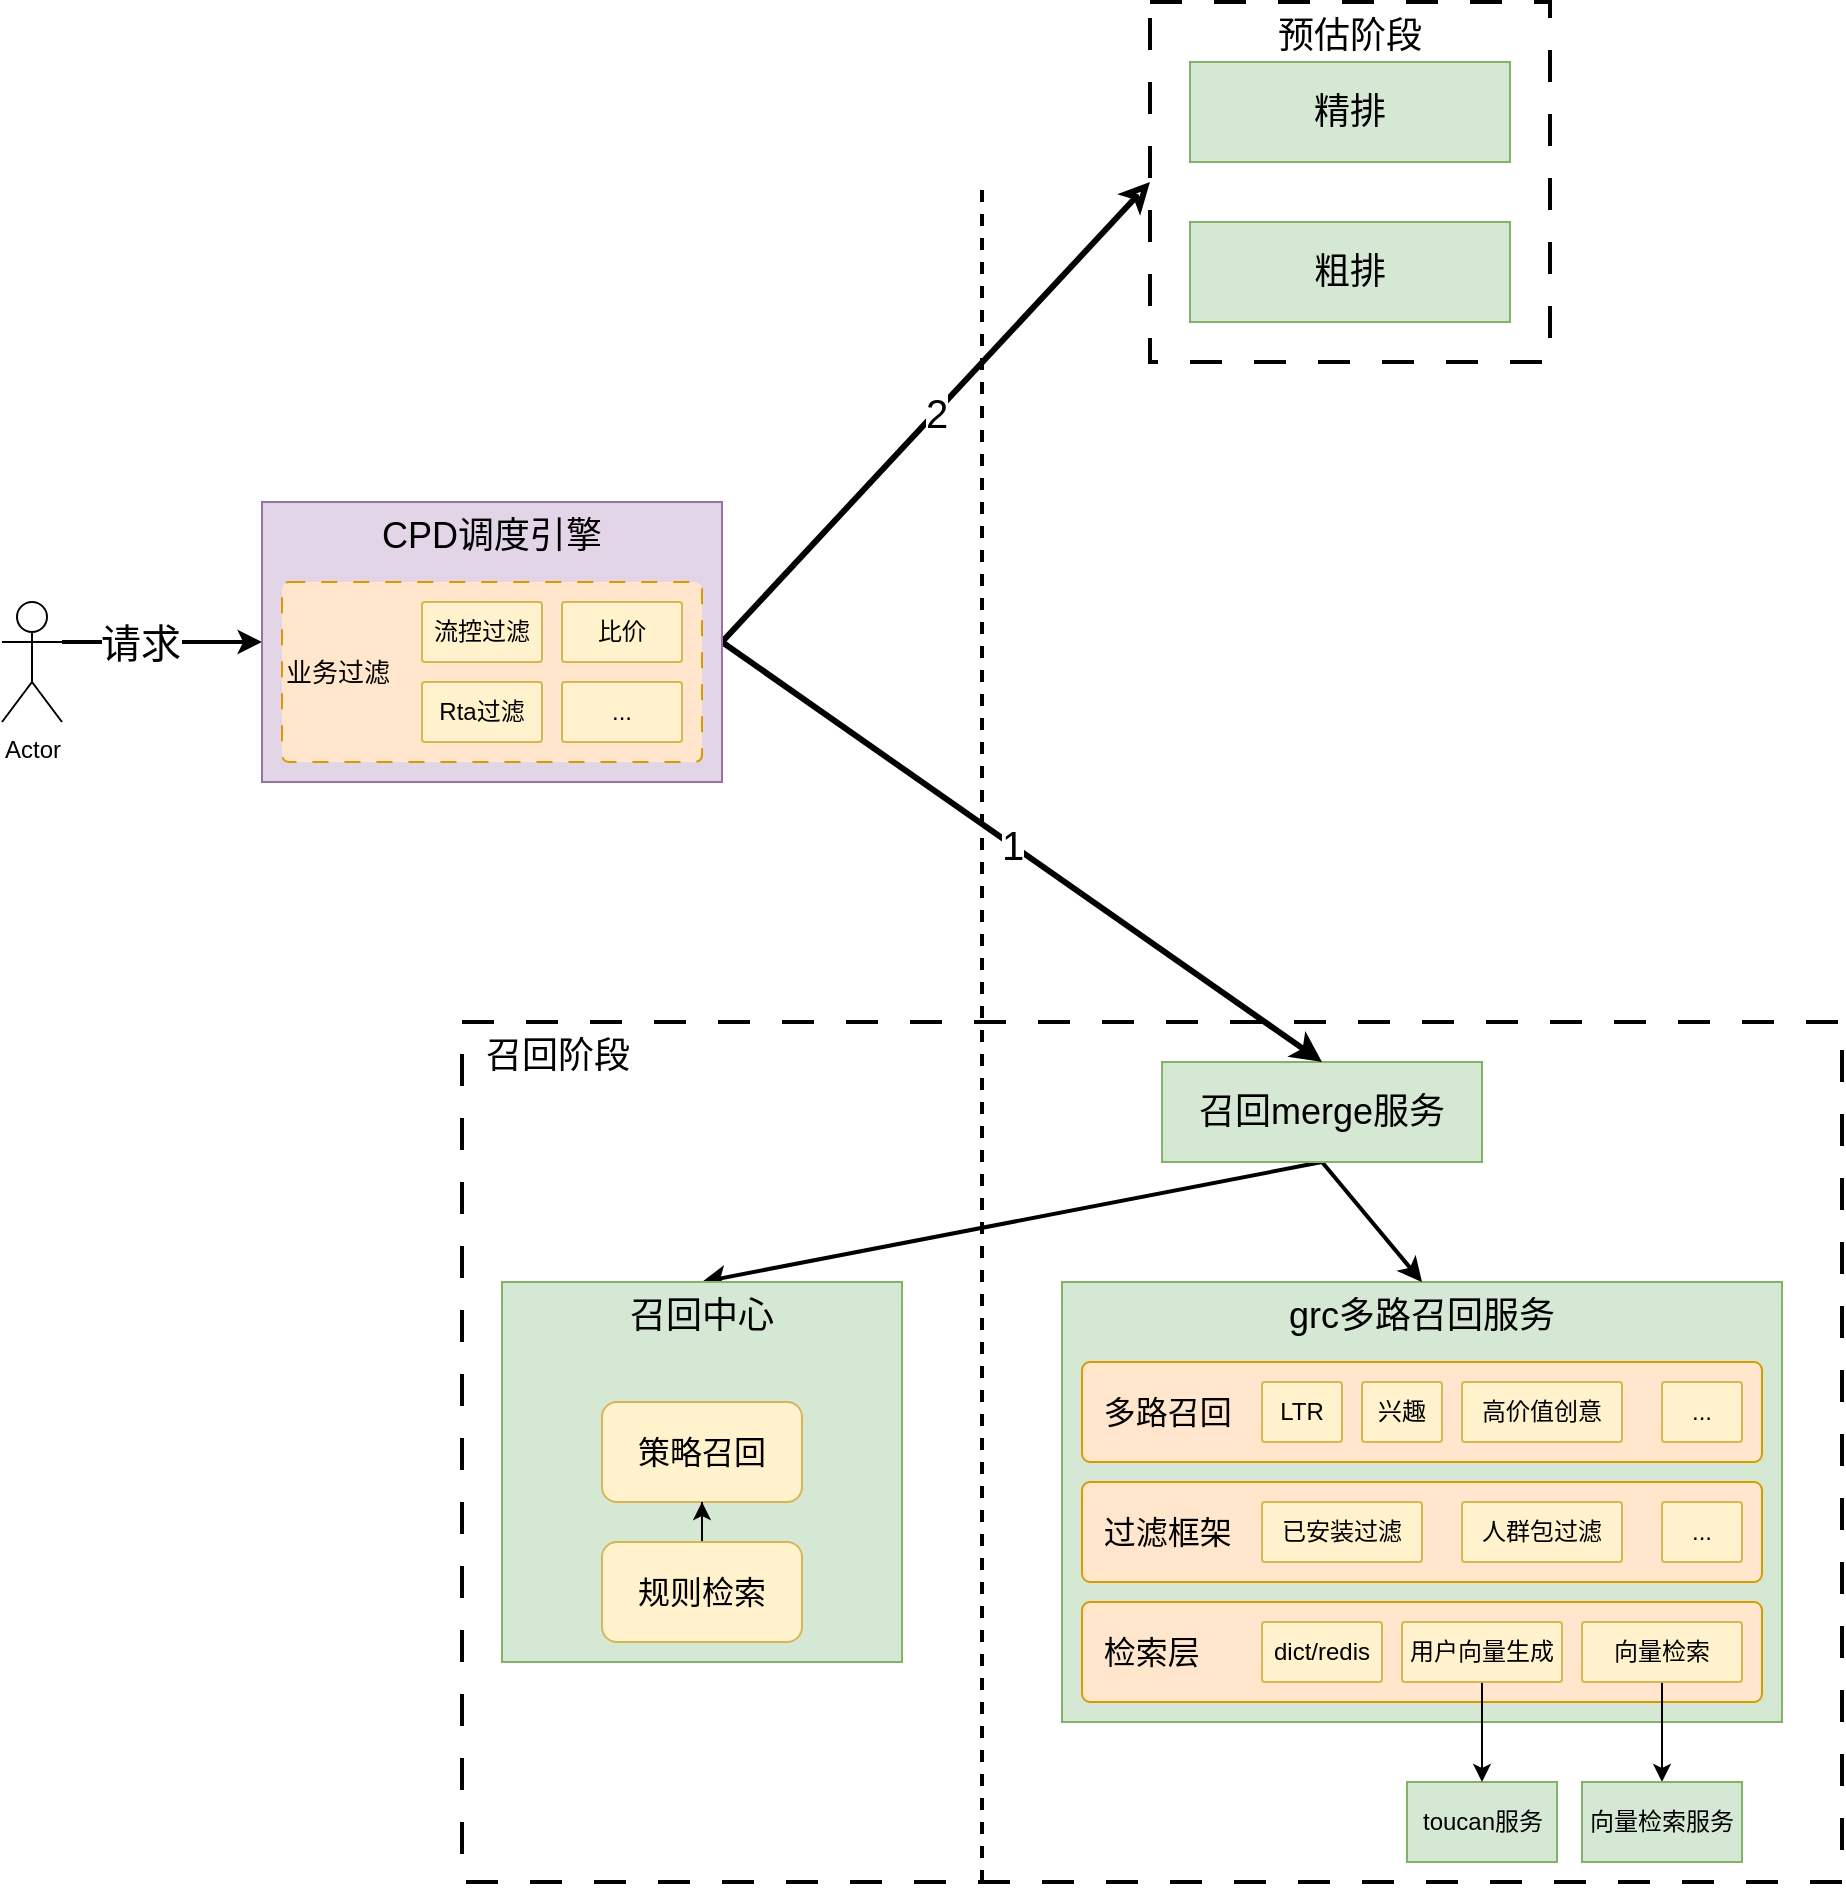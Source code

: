 <mxfile version="26.0.14">
  <diagram name="第 1 页" id="UpV-yNfUBxlwD3jQnrO_">
    <mxGraphModel dx="2417" dy="2234" grid="1" gridSize="10" guides="1" tooltips="1" connect="1" arrows="1" fold="1" page="1" pageScale="1" pageWidth="827" pageHeight="1169" math="0" shadow="0">
      <root>
        <mxCell id="0" />
        <mxCell id="1" parent="0" />
        <mxCell id="-V7APzMfy5BBLIjB0evS-57" value="&lt;font style=&quot;font-size: 18px;&quot;&gt;&amp;nbsp; 召回阶段&lt;/font&gt;" style="rounded=0;whiteSpace=wrap;html=1;dashed=1;dashPattern=8 8;strokeWidth=2;align=left;verticalAlign=top;" vertex="1" parent="1">
          <mxGeometry x="70" y="90" width="690" height="430" as="geometry" />
        </mxCell>
        <mxCell id="-V7APzMfy5BBLIjB0evS-1" value="&lt;font style=&quot;font-size: 18px;&quot;&gt;grc多路召回服务&lt;/font&gt;" style="rounded=0;whiteSpace=wrap;html=1;verticalAlign=top;fillColor=#d5e8d4;strokeColor=#82b366;" vertex="1" parent="1">
          <mxGeometry x="370" y="220" width="360" height="220" as="geometry" />
        </mxCell>
        <mxCell id="-V7APzMfy5BBLIjB0evS-6" value="&lt;font style=&quot;font-size: 16px;&quot;&gt;&amp;nbsp; 多路召回&lt;/font&gt;" style="rounded=1;whiteSpace=wrap;html=1;arcSize=8;verticalAlign=middle;fillColor=#ffe6cc;strokeColor=#d79b00;align=left;" vertex="1" parent="1">
          <mxGeometry x="380" y="260" width="340" height="50" as="geometry" />
        </mxCell>
        <mxCell id="-V7APzMfy5BBLIjB0evS-7" value="&lt;font style=&quot;font-size: 16px;&quot;&gt;&amp;nbsp; 过滤框架&lt;/font&gt;" style="rounded=1;whiteSpace=wrap;html=1;arcSize=8;verticalAlign=middle;fillColor=#ffe6cc;strokeColor=#d79b00;align=left;" vertex="1" parent="1">
          <mxGeometry x="380" y="320" width="340" height="50" as="geometry" />
        </mxCell>
        <mxCell id="-V7APzMfy5BBLIjB0evS-8" value="已安装过滤" style="rounded=1;whiteSpace=wrap;html=1;arcSize=5;fillColor=#fff2cc;strokeColor=#d6b656;" vertex="1" parent="1">
          <mxGeometry x="470" y="330" width="80" height="30" as="geometry" />
        </mxCell>
        <mxCell id="-V7APzMfy5BBLIjB0evS-9" value="人群包过滤" style="rounded=1;whiteSpace=wrap;html=1;arcSize=5;fillColor=#fff2cc;strokeColor=#d6b656;" vertex="1" parent="1">
          <mxGeometry x="570" y="330" width="80" height="30" as="geometry" />
        </mxCell>
        <mxCell id="-V7APzMfy5BBLIjB0evS-10" value="..." style="rounded=1;whiteSpace=wrap;html=1;arcSize=5;fillColor=#fff2cc;strokeColor=#d6b656;" vertex="1" parent="1">
          <mxGeometry x="670" y="330" width="40" height="30" as="geometry" />
        </mxCell>
        <mxCell id="-V7APzMfy5BBLIjB0evS-12" value="LTR" style="rounded=1;whiteSpace=wrap;html=1;arcSize=5;fillColor=#fff2cc;strokeColor=#d6b656;" vertex="1" parent="1">
          <mxGeometry x="470" y="270" width="40" height="30" as="geometry" />
        </mxCell>
        <mxCell id="-V7APzMfy5BBLIjB0evS-13" value="兴趣" style="rounded=1;whiteSpace=wrap;html=1;arcSize=5;fillColor=#fff2cc;strokeColor=#d6b656;" vertex="1" parent="1">
          <mxGeometry x="520" y="270" width="40" height="30" as="geometry" />
        </mxCell>
        <mxCell id="-V7APzMfy5BBLIjB0evS-14" value="高价值创意" style="rounded=1;whiteSpace=wrap;html=1;arcSize=5;fillColor=#fff2cc;strokeColor=#d6b656;" vertex="1" parent="1">
          <mxGeometry x="570" y="270" width="80" height="30" as="geometry" />
        </mxCell>
        <mxCell id="-V7APzMfy5BBLIjB0evS-15" value="..." style="rounded=1;whiteSpace=wrap;html=1;arcSize=5;fillColor=#fff2cc;strokeColor=#d6b656;" vertex="1" parent="1">
          <mxGeometry x="670" y="270" width="40" height="30" as="geometry" />
        </mxCell>
        <mxCell id="-V7APzMfy5BBLIjB0evS-16" value="&lt;font style=&quot;font-size: 16px;&quot;&gt;&amp;nbsp; 检索层&lt;/font&gt;" style="rounded=1;whiteSpace=wrap;html=1;arcSize=8;verticalAlign=middle;fillColor=#ffe6cc;strokeColor=#d79b00;align=left;" vertex="1" parent="1">
          <mxGeometry x="380" y="380" width="340" height="50" as="geometry" />
        </mxCell>
        <mxCell id="-V7APzMfy5BBLIjB0evS-26" style="edgeStyle=orthogonalEdgeStyle;rounded=0;orthogonalLoop=1;jettySize=auto;html=1;exitX=0.5;exitY=1;exitDx=0;exitDy=0;entryX=0.5;entryY=0;entryDx=0;entryDy=0;" edge="1" parent="1" source="-V7APzMfy5BBLIjB0evS-17" target="-V7APzMfy5BBLIjB0evS-19">
          <mxGeometry relative="1" as="geometry" />
        </mxCell>
        <mxCell id="-V7APzMfy5BBLIjB0evS-17" value="向量检索" style="rounded=1;whiteSpace=wrap;html=1;arcSize=5;fillColor=#fff2cc;strokeColor=#d6b656;" vertex="1" parent="1">
          <mxGeometry x="630" y="390" width="80" height="30" as="geometry" />
        </mxCell>
        <mxCell id="-V7APzMfy5BBLIjB0evS-19" value="向量检索服务" style="rounded=0;whiteSpace=wrap;html=1;fillColor=#d5e8d4;strokeColor=#82b366;" vertex="1" parent="1">
          <mxGeometry x="630" y="470" width="80" height="40" as="geometry" />
        </mxCell>
        <mxCell id="-V7APzMfy5BBLIjB0evS-20" value="toucan服务" style="rounded=0;whiteSpace=wrap;html=1;fillColor=#d5e8d4;strokeColor=#82b366;" vertex="1" parent="1">
          <mxGeometry x="542.5" y="470" width="75" height="40" as="geometry" />
        </mxCell>
        <mxCell id="-V7APzMfy5BBLIjB0evS-25" style="edgeStyle=orthogonalEdgeStyle;rounded=0;orthogonalLoop=1;jettySize=auto;html=1;exitX=0.5;exitY=1;exitDx=0;exitDy=0;entryX=0.5;entryY=0;entryDx=0;entryDy=0;" edge="1" parent="1" source="-V7APzMfy5BBLIjB0evS-22" target="-V7APzMfy5BBLIjB0evS-20">
          <mxGeometry relative="1" as="geometry" />
        </mxCell>
        <mxCell id="-V7APzMfy5BBLIjB0evS-22" value="用户向量生成" style="rounded=1;whiteSpace=wrap;html=1;arcSize=5;fillColor=#fff2cc;strokeColor=#d6b656;" vertex="1" parent="1">
          <mxGeometry x="540" y="390" width="80" height="30" as="geometry" />
        </mxCell>
        <mxCell id="-V7APzMfy5BBLIjB0evS-23" value="dict/redis" style="rounded=1;whiteSpace=wrap;html=1;arcSize=5;fillColor=#fff2cc;strokeColor=#d6b656;" vertex="1" parent="1">
          <mxGeometry x="470" y="390" width="60" height="30" as="geometry" />
        </mxCell>
        <mxCell id="-V7APzMfy5BBLIjB0evS-27" style="rounded=0;orthogonalLoop=1;jettySize=auto;html=1;exitX=0.5;exitY=1;exitDx=0;exitDy=0;entryX=0.5;entryY=0;entryDx=0;entryDy=0;strokeWidth=2;" edge="1" parent="1" source="-V7APzMfy5BBLIjB0evS-24" target="-V7APzMfy5BBLIjB0evS-1">
          <mxGeometry relative="1" as="geometry" />
        </mxCell>
        <mxCell id="-V7APzMfy5BBLIjB0evS-28" style="rounded=0;orthogonalLoop=1;jettySize=auto;html=1;exitX=0.5;exitY=1;exitDx=0;exitDy=0;entryX=0.5;entryY=0;entryDx=0;entryDy=0;strokeWidth=2;" edge="1" parent="1" source="-V7APzMfy5BBLIjB0evS-24" target="-V7APzMfy5BBLIjB0evS-2">
          <mxGeometry relative="1" as="geometry" />
        </mxCell>
        <mxCell id="-V7APzMfy5BBLIjB0evS-24" value="&lt;span style=&quot;font-size: 18px;&quot;&gt;召回merge服务&lt;/span&gt;" style="rounded=0;whiteSpace=wrap;html=1;verticalAlign=middle;fillColor=#d5e8d4;strokeColor=#82b366;align=center;" vertex="1" parent="1">
          <mxGeometry x="420" y="110" width="160" height="50" as="geometry" />
        </mxCell>
        <mxCell id="-V7APzMfy5BBLIjB0evS-29" value="" style="group" vertex="1" connectable="0" parent="1">
          <mxGeometry x="90" y="220" width="200" height="190" as="geometry" />
        </mxCell>
        <mxCell id="-V7APzMfy5BBLIjB0evS-2" value="&lt;font style=&quot;font-size: 18px;&quot;&gt;召回中心&lt;/font&gt;" style="rounded=0;whiteSpace=wrap;html=1;verticalAlign=top;fillColor=#d5e8d4;strokeColor=#82b366;" vertex="1" parent="-V7APzMfy5BBLIjB0evS-29">
          <mxGeometry width="200" height="190" as="geometry" />
        </mxCell>
        <mxCell id="-V7APzMfy5BBLIjB0evS-3" value="策略召回" style="rounded=1;whiteSpace=wrap;html=1;fillColor=#fff2cc;strokeColor=#d6b656;fontSize=16;" vertex="1" parent="-V7APzMfy5BBLIjB0evS-29">
          <mxGeometry x="50" y="60" width="100" height="50" as="geometry" />
        </mxCell>
        <mxCell id="-V7APzMfy5BBLIjB0evS-5" style="edgeStyle=orthogonalEdgeStyle;rounded=0;orthogonalLoop=1;jettySize=auto;html=1;exitX=0.5;exitY=0;exitDx=0;exitDy=0;" edge="1" parent="-V7APzMfy5BBLIjB0evS-29" source="-V7APzMfy5BBLIjB0evS-4" target="-V7APzMfy5BBLIjB0evS-3">
          <mxGeometry relative="1" as="geometry" />
        </mxCell>
        <mxCell id="-V7APzMfy5BBLIjB0evS-4" value="规则检索" style="rounded=1;whiteSpace=wrap;html=1;fillColor=#fff2cc;strokeColor=#d6b656;fontSize=16;" vertex="1" parent="-V7APzMfy5BBLIjB0evS-29">
          <mxGeometry x="50" y="130" width="100" height="50" as="geometry" />
        </mxCell>
        <mxCell id="-V7APzMfy5BBLIjB0evS-38" style="rounded=0;orthogonalLoop=1;jettySize=auto;html=1;exitX=1;exitY=0.5;exitDx=0;exitDy=0;entryX=0.5;entryY=0;entryDx=0;entryDy=0;strokeWidth=3;" edge="1" parent="1" source="-V7APzMfy5BBLIjB0evS-30" target="-V7APzMfy5BBLIjB0evS-24">
          <mxGeometry relative="1" as="geometry" />
        </mxCell>
        <mxCell id="-V7APzMfy5BBLIjB0evS-39" value="&lt;font style=&quot;font-size: 20px;&quot;&gt;1&lt;/font&gt;" style="edgeLabel;html=1;align=center;verticalAlign=middle;resizable=0;points=[];" vertex="1" connectable="0" parent="-V7APzMfy5BBLIjB0evS-38">
          <mxGeometry x="-0.037" y="1" relative="1" as="geometry">
            <mxPoint as="offset" />
          </mxGeometry>
        </mxCell>
        <mxCell id="-V7APzMfy5BBLIjB0evS-40" value="" style="endArrow=none;html=1;rounded=0;strokeWidth=2;dashed=1;" edge="1" parent="1">
          <mxGeometry width="50" height="50" relative="1" as="geometry">
            <mxPoint x="330" y="520" as="sourcePoint" />
            <mxPoint x="330" y="-330" as="targetPoint" />
          </mxGeometry>
        </mxCell>
        <mxCell id="-V7APzMfy5BBLIjB0evS-51" value="&lt;font style=&quot;font-size: 20px;&quot;&gt;2&lt;/font&gt;" style="rounded=0;orthogonalLoop=1;jettySize=auto;html=1;exitX=0;exitY=0.5;exitDx=0;exitDy=0;entryX=1;entryY=0.5;entryDx=0;entryDy=0;startArrow=classic;startFill=0;endArrow=none;strokeWidth=3;" edge="1" parent="1" source="-V7APzMfy5BBLIjB0evS-47" target="-V7APzMfy5BBLIjB0evS-30">
          <mxGeometry relative="1" as="geometry" />
        </mxCell>
        <mxCell id="-V7APzMfy5BBLIjB0evS-62" style="rounded=0;orthogonalLoop=1;jettySize=auto;html=1;exitX=1;exitY=0.333;exitDx=0;exitDy=0;exitPerimeter=0;entryX=0;entryY=0.5;entryDx=0;entryDy=0;strokeWidth=2;" edge="1" parent="1" source="-V7APzMfy5BBLIjB0evS-52" target="-V7APzMfy5BBLIjB0evS-30">
          <mxGeometry relative="1" as="geometry" />
        </mxCell>
        <mxCell id="-V7APzMfy5BBLIjB0evS-63" value="&lt;font style=&quot;font-size: 20px;&quot;&gt;请求&lt;/font&gt;" style="edgeLabel;html=1;align=center;verticalAlign=middle;resizable=0;points=[];" vertex="1" connectable="0" parent="-V7APzMfy5BBLIjB0evS-62">
          <mxGeometry x="-0.234" relative="1" as="geometry">
            <mxPoint as="offset" />
          </mxGeometry>
        </mxCell>
        <mxCell id="-V7APzMfy5BBLIjB0evS-52" value="Actor" style="shape=umlActor;verticalLabelPosition=bottom;verticalAlign=top;html=1;outlineConnect=0;" vertex="1" parent="1">
          <mxGeometry x="-160" y="-120" width="30" height="60" as="geometry" />
        </mxCell>
        <mxCell id="-V7APzMfy5BBLIjB0evS-58" value="" style="group" vertex="1" connectable="0" parent="1">
          <mxGeometry x="414" y="-420" width="200" height="180" as="geometry" />
        </mxCell>
        <mxCell id="-V7APzMfy5BBLIjB0evS-47" value="&lt;font style=&quot;font-size: 18px;&quot;&gt;预估阶段&lt;/font&gt;" style="rounded=0;whiteSpace=wrap;html=1;dashed=1;dashPattern=8 8;verticalAlign=top;strokeWidth=2;" vertex="1" parent="-V7APzMfy5BBLIjB0evS-58">
          <mxGeometry width="200" height="180" as="geometry" />
        </mxCell>
        <mxCell id="-V7APzMfy5BBLIjB0evS-41" value="&lt;span style=&quot;font-size: 18px;&quot;&gt;粗排&lt;/span&gt;" style="rounded=0;whiteSpace=wrap;html=1;verticalAlign=middle;fillColor=#d5e8d4;strokeColor=#82b366;align=center;" vertex="1" parent="-V7APzMfy5BBLIjB0evS-58">
          <mxGeometry x="20" y="110" width="160" height="50" as="geometry" />
        </mxCell>
        <mxCell id="-V7APzMfy5BBLIjB0evS-42" value="&lt;span style=&quot;font-size: 18px;&quot;&gt;精排&lt;/span&gt;" style="rounded=0;whiteSpace=wrap;html=1;verticalAlign=middle;fillColor=#d5e8d4;strokeColor=#82b366;align=center;" vertex="1" parent="-V7APzMfy5BBLIjB0evS-58">
          <mxGeometry x="20" y="30" width="160" height="50" as="geometry" />
        </mxCell>
        <mxCell id="-V7APzMfy5BBLIjB0evS-59" value="" style="group" vertex="1" connectable="0" parent="1">
          <mxGeometry x="-30" y="-170" width="230" height="140" as="geometry" />
        </mxCell>
        <mxCell id="-V7APzMfy5BBLIjB0evS-30" value="&lt;span style=&quot;font-size: 18px;&quot;&gt;CPD调度引擎&lt;/span&gt;" style="rounded=0;whiteSpace=wrap;html=1;verticalAlign=top;fillColor=#e1d5e7;strokeColor=#9673a6;align=center;" vertex="1" parent="-V7APzMfy5BBLIjB0evS-59">
          <mxGeometry width="230" height="140" as="geometry" />
        </mxCell>
        <mxCell id="-V7APzMfy5BBLIjB0evS-31" value="&lt;font style=&quot;font-size: 13px;&quot;&gt;业务过滤&lt;/font&gt;" style="rounded=1;whiteSpace=wrap;html=1;arcSize=4;verticalAlign=middle;fillColor=#ffe6cc;strokeColor=#d79b00;align=left;dashed=1;dashPattern=8 8;" vertex="1" parent="-V7APzMfy5BBLIjB0evS-59">
          <mxGeometry x="10" y="40" width="210" height="90" as="geometry" />
        </mxCell>
        <mxCell id="-V7APzMfy5BBLIjB0evS-32" value="流控过滤" style="rounded=1;whiteSpace=wrap;html=1;arcSize=5;fillColor=#fff2cc;strokeColor=#d6b656;" vertex="1" parent="-V7APzMfy5BBLIjB0evS-59">
          <mxGeometry x="80" y="50" width="60" height="30" as="geometry" />
        </mxCell>
        <mxCell id="-V7APzMfy5BBLIjB0evS-33" value="比价" style="rounded=1;whiteSpace=wrap;html=1;arcSize=5;fillColor=#fff2cc;strokeColor=#d6b656;" vertex="1" parent="-V7APzMfy5BBLIjB0evS-59">
          <mxGeometry x="150" y="50" width="60" height="30" as="geometry" />
        </mxCell>
        <mxCell id="-V7APzMfy5BBLIjB0evS-34" value="Rta过滤" style="rounded=1;whiteSpace=wrap;html=1;arcSize=5;fillColor=#fff2cc;strokeColor=#d6b656;" vertex="1" parent="-V7APzMfy5BBLIjB0evS-59">
          <mxGeometry x="80" y="90" width="60" height="30" as="geometry" />
        </mxCell>
        <mxCell id="-V7APzMfy5BBLIjB0evS-35" value="..." style="rounded=1;whiteSpace=wrap;html=1;arcSize=5;fillColor=#fff2cc;strokeColor=#d6b656;" vertex="1" parent="-V7APzMfy5BBLIjB0evS-59">
          <mxGeometry x="150" y="90" width="60" height="30" as="geometry" />
        </mxCell>
      </root>
    </mxGraphModel>
  </diagram>
</mxfile>
